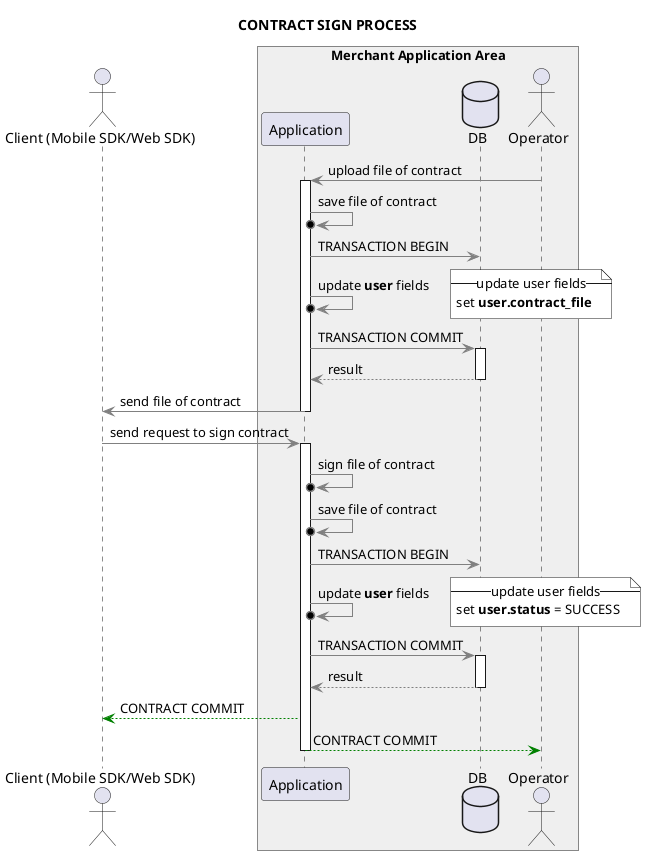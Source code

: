 @startuml
    title CONTRACT SIGN PROCESS

    actor "Client (Mobile SDK/Web SDK)" as Client
    box "Merchant Application Area" #efefef
        participant "Application" as Server
        database "DB" as DB
        actor Operator
    end box

    Operator -[#gray]> Server : upload file of contract
    activate Server
        Server -[#gray]>o Server : save file of contract
        Server -[#gray]> DB : TRANSACTION BEGIN
        Server -[#gray]>o Server : update <b>user</b> fields
        note right #ffffff
            --update user fields--
            set <b>user.contract_file</b>
        end note
        Server -[#gray]> DB : TRANSACTION COMMIT
        activate DB
            DB -[#gray]-> Server : result
        deactivate DB
        Server -[#gray]> Client : send file of contract
    deactivate Server
    Client -[#gray]> Server : send request to sign contract
    activate Server
        Server -[#gray]>o Server : sign file of contract
        Server -[#gray]>o Server : save file of contract
        Server -[#gray]> DB : TRANSACTION BEGIN
        Server -[#gray]>o Server : update <b>user</b> fields
        note right #ffffff
            --update user fields--
            set <b>user.status</b> = SUCCESS
        end note
        Server -[#gray]> DB : TRANSACTION COMMIT
        activate DB
            DB -[#gray]-> Server : result
        deactivate DB
        Server -[#green]-> Client : CONTRACT COMMIT
        Server -[#green]-> Operator : CONTRACT COMMIT
    deactivate Server
@enduml